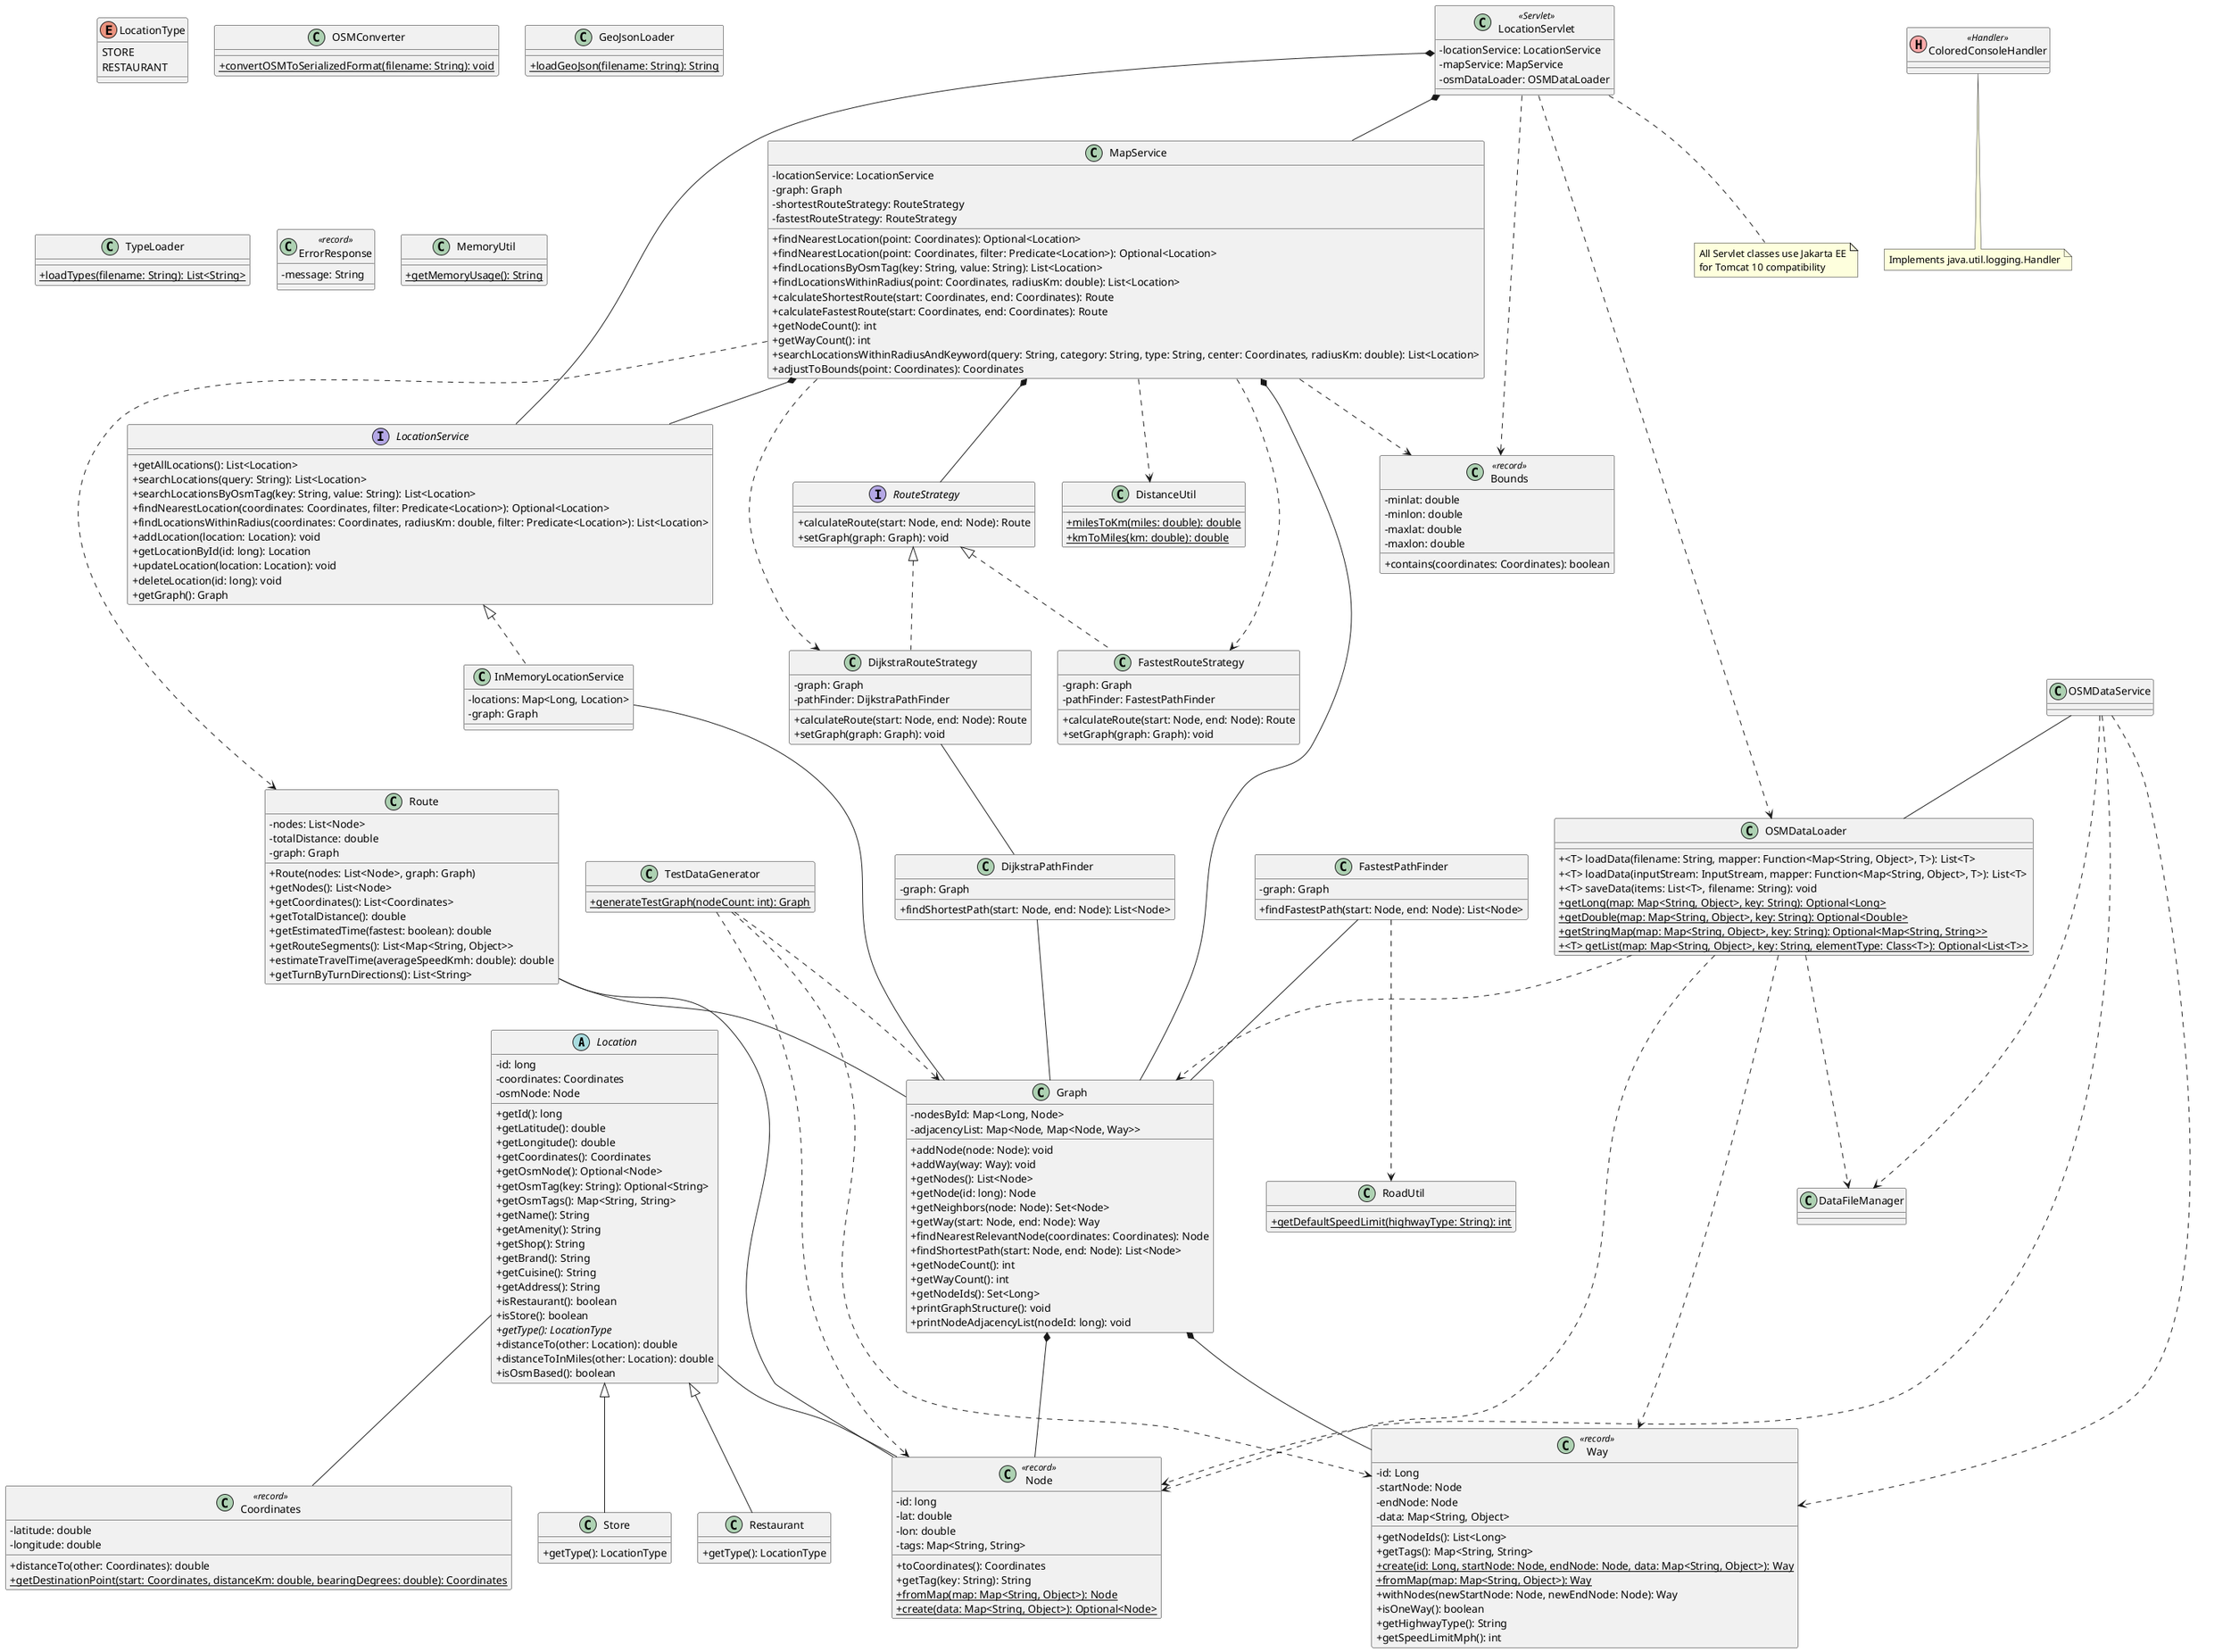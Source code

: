 ```plantuml
@startuml

skinparam classAttributeIconSize 0

abstract class Location {
    -id: long
    -coordinates: Coordinates
    -osmNode: Node
    +getId(): long
    +getLatitude(): double
    +getLongitude(): double
    +getCoordinates(): Coordinates
    +getOsmNode(): Optional<Node>
    +getOsmTag(key: String): Optional<String>
    +getOsmTags(): Map<String, String>
    +getName(): String
    +getAmenity(): String
    +getShop(): String
    +getBrand(): String
    +getCuisine(): String
    +getAddress(): String
    +isRestaurant(): boolean
    +isStore(): boolean
    {abstract} +getType(): LocationType
    +distanceTo(other: Location): double
    +distanceToInMiles(other: Location): double
    +isOsmBased(): boolean
}

class Store extends Location {
    +getType(): LocationType
}

class Restaurant extends Location {
    +getType(): LocationType
}

class Node <<record>> {
    -id: long
    -lat: double
    -lon: double
    -tags: Map<String, String>
    +toCoordinates(): Coordinates
    +getTag(key: String): String 
    +{static} fromMap(map: Map<String, Object>): Node
    +{static} create(data: Map<String, Object>): Optional<Node>
}

class Way <<record>> {
    -id: Long
    -startNode: Node
    -endNode: Node
    -data: Map<String, Object>
    +getNodeIds(): List<Long>
    +getTags(): Map<String, String>
    +{static} create(id: Long, startNode: Node, endNode: Node, data: Map<String, Object>): Way
    +{static} fromMap(map: Map<String, Object>): Way
    +withNodes(newStartNode: Node, newEndNode: Node): Way
    +isOneWay(): boolean
    +getHighwayType(): String
    +getSpeedLimitMph(): int
}

class Graph {
    -nodesById: Map<Long, Node>
    -adjacencyList: Map<Node, Map<Node, Way>>
    +addNode(node: Node): void
    +addWay(way: Way): void
    +getNodes(): List<Node>
    +getNode(id: long): Node
    +getNeighbors(node: Node): Set<Node>
    +getWay(start: Node, end: Node): Way
    +findNearestRelevantNode(coordinates: Coordinates): Node
    +findShortestPath(start: Node, end: Node): List<Node>
    +getNodeCount(): int
    +getWayCount(): int
    +getNodeIds(): Set<Long>
    +printGraphStructure(): void
    +printNodeAdjacencyList(nodeId: long): void 
}

class Coordinates <<record>> {
    -latitude: double
    -longitude: double
    +distanceTo(other: Coordinates): double
    +{static} getDestinationPoint(start: Coordinates, distanceKm: double, bearingDegrees: double): Coordinates
}

enum LocationType {
    STORE
    RESTAURANT
}

class Route {
    -nodes: List<Node>
    -totalDistance: double
    -graph: Graph
    +Route(nodes: List<Node>, graph: Graph)
    +getNodes(): List<Node>
    +getCoordinates(): List<Coordinates>
    +getTotalDistance(): double
    +getEstimatedTime(fastest: boolean): double
    +getRouteSegments(): List<Map<String, Object>>
    +estimateTravelTime(averageSpeedKmh: double): double
    +getTurnByTurnDirections(): List<String> 
}

interface LocationService {
    +getAllLocations(): List<Location>
    +searchLocations(query: String): List<Location>
    +searchLocationsByOsmTag(key: String, value: String): List<Location>
    +findNearestLocation(coordinates: Coordinates, filter: Predicate<Location>): Optional<Location>
    +findLocationsWithinRadius(coordinates: Coordinates, radiusKm: double, filter: Predicate<Location>): List<Location>
    +addLocation(location: Location): void
    +getLocationById(id: long): Location
    +updateLocation(location: Location): void
    +deleteLocation(id: long): void
    +getGraph(): Graph
}

class InMemoryLocationService implements LocationService {
    -locations: Map<Long, Location>
    -graph: Graph
}

interface RouteStrategy {
    +calculateRoute(start: Node, end: Node): Route
    +setGraph(graph: Graph): void
}

class DijkstraRouteStrategy implements RouteStrategy {
    -graph: Graph
    -pathFinder: DijkstraPathFinder
    +calculateRoute(start: Node, end: Node): Route
    +setGraph(graph: Graph): void
}

class FastestRouteStrategy implements RouteStrategy {
    -graph: Graph
    -pathFinder: FastestPathFinder
    +calculateRoute(start: Node, end: Node): Route
    +setGraph(graph: Graph): void
}

class DijkstraPathFinder {
    -graph: Graph
    +findShortestPath(start: Node, end: Node): List<Node>
}

class FastestPathFinder {
    -graph: Graph
    +findFastestPath(start: Node, end: Node): List<Node>
}

class MapService {
    -locationService: LocationService
    -graph: Graph
    -shortestRouteStrategy: RouteStrategy
    -fastestRouteStrategy: RouteStrategy
    +findNearestLocation(point: Coordinates): Optional<Location>
    +findNearestLocation(point: Coordinates, filter: Predicate<Location>): Optional<Location>
    +findLocationsByOsmTag(key: String, value: String): List<Location>
    +findLocationsWithinRadius(point: Coordinates, radiusKm: double): List<Location>
    +calculateShortestRoute(start: Coordinates, end: Coordinates): Route
    +calculateFastestRoute(start: Coordinates, end: Coordinates): Route
    +getNodeCount(): int
    +getWayCount(): int
    +searchLocationsWithinRadiusAndKeyword(query: String, category: String, type: String, center: Coordinates, radiusKm: double): List<Location>
    +adjustToBounds(point: Coordinates): Coordinates
}

class LocationServlet <<Servlet>> {
    -locationService: LocationService
    -mapService: MapService
    -osmDataLoader: OSMDataLoader
}

class DistanceUtil {
    +{static} milesToKm(miles: double): double
    +{static} kmToMiles(km: double): double
}

class TestDataGenerator {
    +{static} generateTestGraph(nodeCount: int): Graph
}

class OSMDataLoader {
    +<T> loadData(filename: String, mapper: Function<Map<String, Object>, T>): List<T>
    +<T> loadData(inputStream: InputStream, mapper: Function<Map<String, Object>, T>): List<T>
    +<T> saveData(items: List<T>, filename: String): void
    +{static} getLong(map: Map<String, Object>, key: String): Optional<Long>
    +{static} getDouble(map: Map<String, Object>, key: String): Optional<Double>
    +{static} getStringMap(map: Map<String, Object>, key: String): Optional<Map<String, String>>
    +{static} <T> getList(map: Map<String, Object>, key: String, elementType: Class<T>): Optional<List<T>>
}

class OSMConverter {
    +{static} convertOSMToSerializedFormat(filename: String): void
}

class GeoJsonLoader {
    +{static} loadGeoJson(filename: String): String
}

class TypeLoader {
    +{static} loadTypes(filename: String): List<String>
}

class Bounds <<record>> {
    - minlat: double
    - minlon: double
    - maxlat: double
    - maxlon: double
    + contains(coordinates: Coordinates): boolean
}

class ColoredConsoleHandler << (H, #FFAAAA) Handler>> {
}
note "Implements java.util.logging.Handler" as N2
ColoredConsoleHandler .. N2

class ErrorResponse <<record>> {
    - message: String
}

class RoadUtil {
    +{static} getDefaultSpeedLimit(highwayType: String): int
}

class MemoryUtil {
    +{static} getMemoryUsage(): String
}

MapService *-- LocationService
MapService *-- Graph
MapService *-- RouteStrategy
MapService ..> DijkstraRouteStrategy
MapService ..> FastestRouteStrategy
LocationServlet *-- LocationService
LocationServlet *-- MapService
LocationServlet ..> OSMDataLoader
Location -- Coordinates
Location -- Node
Route -- Node
Route -- Graph
Graph *-- Node
Graph *-- Way
InMemoryLocationService -- Graph
OSMDataLoader ..> Graph
OSMDataLoader ..> Node
OSMDataLoader ..> Way
OSMDataService -- OSMDataLoader
OSMDataService ..> Node
OSMDataService ..> Way
OSMDataService ..> DataFileManager
OSMDataLoader ..> DataFileManager
MapService ..> Route
MapService ..> DistanceUtil
MapService ..> Bounds
LocationServlet ..> Bounds
TestDataGenerator ..> Graph
TestDataGenerator ..> Node
TestDataGenerator ..> Way
FastestPathFinder -- Graph
FastestPathFinder ..> RoadUtil
DijkstraPathFinder -- Graph
DijkstraRouteStrategy -- DijkstraPathFinder

note "All Servlet classes use Jakarta EE\nfor Tomcat 10 compatibility" as N1
LocationServlet .. N1



@enduml